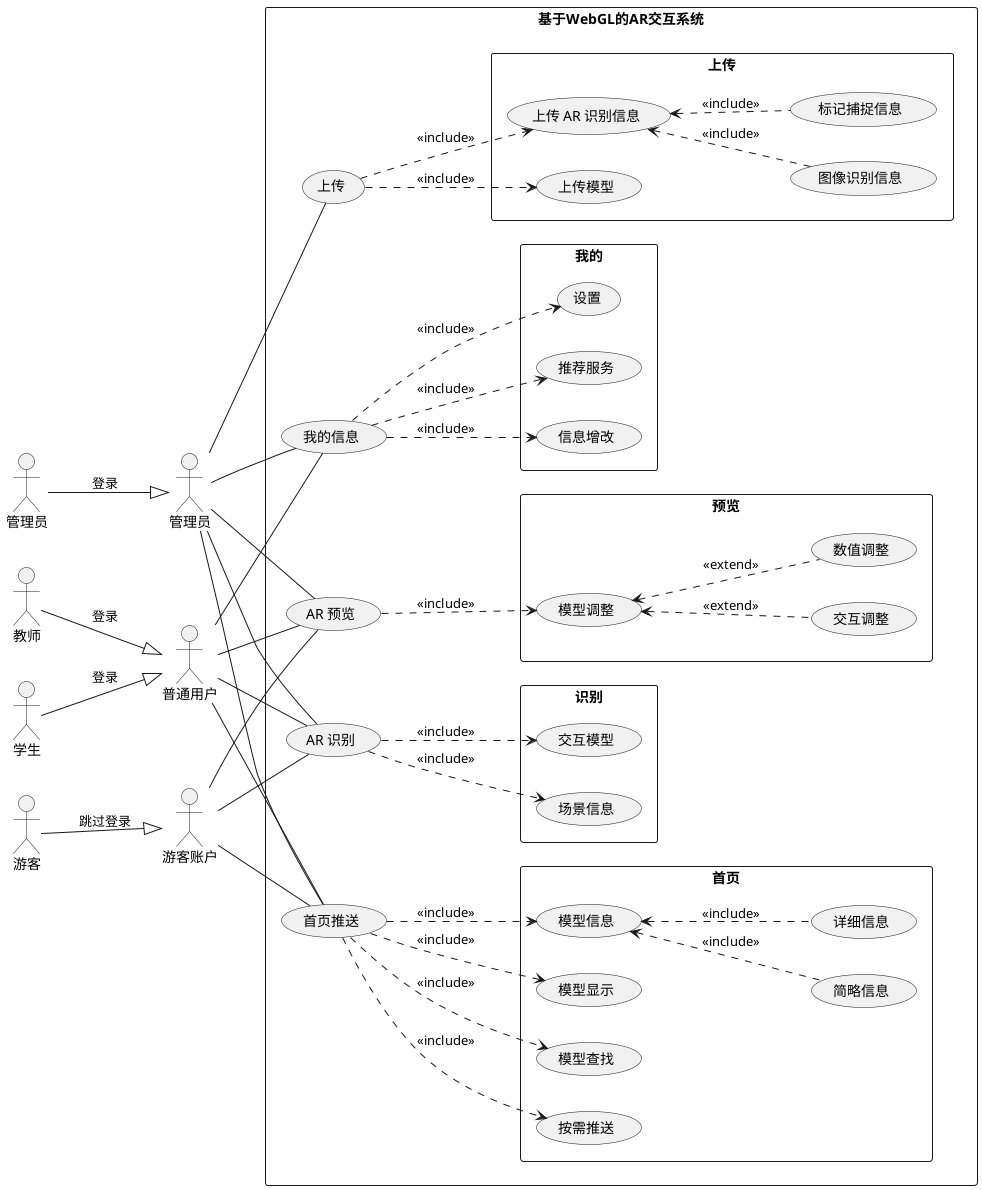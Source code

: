 @startuml
    left to right direction
    :学生: as student
    :管理员: as admin
    :游客: as visitor
    :教师: as teacher
    :管理员: as adminAccount
    :普通用户: as commonAccount
    :游客账户: as visitorAccount

    rectangle 基于WebGL的AR交互系统{
        (首页推送) as home
        (AR 预览) as preview
        (AR 识别) as identify
        (我的信息) as my
        (上传) as update

        rectangle 首页 {
            home ..> (按需推送):<<include>>
            home ..> (模型查找):<<include>>
            home ..> (模型显示):<<include>>
            home ..> (模型信息):<<include>>

            (模型信息) <.. (简略信息):<<include>>
            (模型信息) <.. (详细信息):<<include>>
        }

        rectangle 预览 {
            preview ..> (模型调整):<<include>>

            (模型调整) <.. (交互调整):<<extend>>
            (模型调整) <.. (数值调整):<<extend>>
        }

        rectangle 识别 {
            identify ..> (交互模型):<<include>>
            identify ..> (场景信息):<<include>>
        }

        rectangle 我的 {
            my ..> (信息增改):<<include>>
            my ..> (推荐服务):<<include>>
            my ..> (设置):<<include>>
        }

        rectangle 上传 {
          update ..> (上传模型):<<include>>
          update ..> (上传 AR 识别信息):<<include>>
          (上传 AR 识别信息) <.. (图像识别信息):<<include>>
          (上传 AR 识别信息) <.. (标记捕捉信息):<<include>>
        }

    }

    student --|> commonAccount:"登录"
    teacher --|> commonAccount:"登录"
    admin --|> adminAccount:"登录"
    visitor --|> visitorAccount:"跳过登录"

    adminAccount -- home
    adminAccount -- preview
    adminAccount -- identify
    adminAccount -- update
    adminAccount -- my

    commonAccount -- home
    commonAccount -- my
    commonAccount -- preview
    commonAccount -- identify

    visitorAccount -- home
    visitorAccount -- preview
    visitorAccount -- identify
@enduml